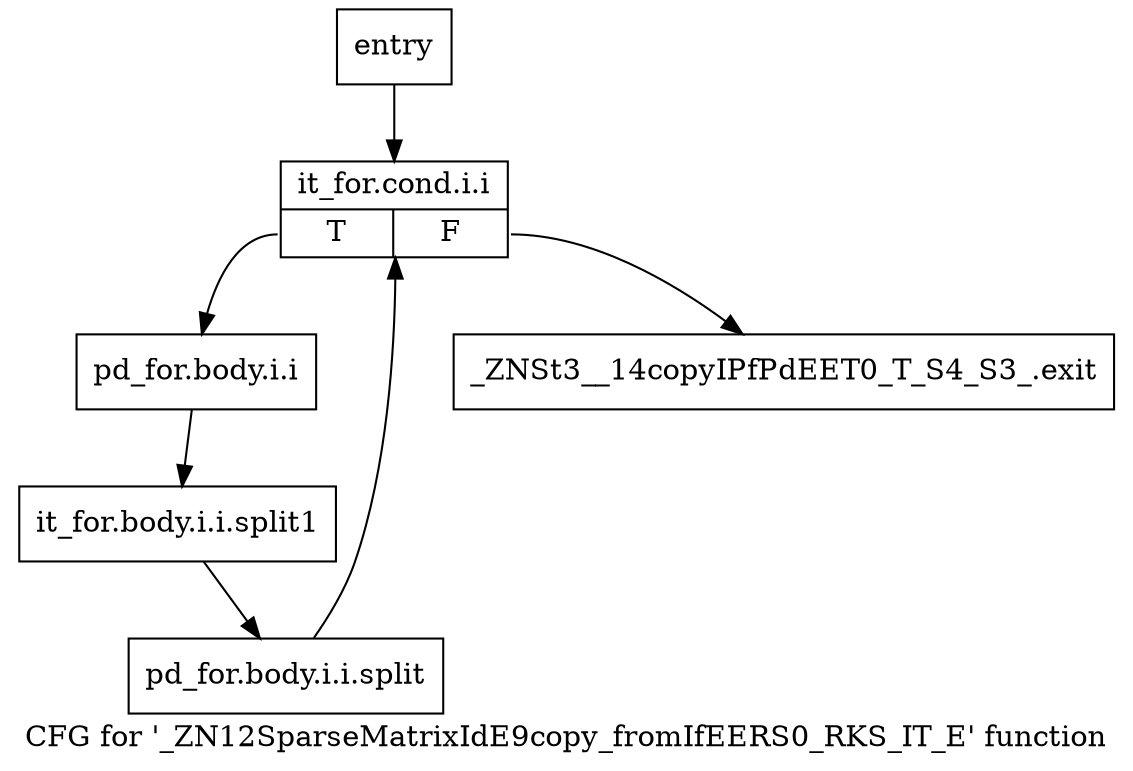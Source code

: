digraph "CFG for '_ZN12SparseMatrixIdE9copy_fromIfEERS0_RKS_IT_E' function" {
	label="CFG for '_ZN12SparseMatrixIdE9copy_fromIfEERS0_RKS_IT_E' function";

	Node0x2415a70 [shape=record,label="{entry}"];
	Node0x2415a70 -> Node0x2415ac0;
	Node0x2415ac0 [shape=record,label="{it_for.cond.i.i|{<s0>T|<s1>F}}"];
	Node0x2415ac0:s0 -> Node0x2415b10;
	Node0x2415ac0:s1 -> Node0x2415b60;
	Node0x2415b10 [shape=record,label="{pd_for.body.i.i}"];
	Node0x2415b10 -> Node0xb1a7ae0;
	Node0xb1a7ae0 [shape=record,label="{it_for.body.i.i.split1}"];
	Node0xb1a7ae0 -> Node0xb1a7d10;
	Node0xb1a7d10 [shape=record,label="{pd_for.body.i.i.split}"];
	Node0xb1a7d10 -> Node0x2415ac0;
	Node0x2415b60 [shape=record,label="{_ZNSt3__14copyIPfPdEET0_T_S4_S3_.exit}"];
}
